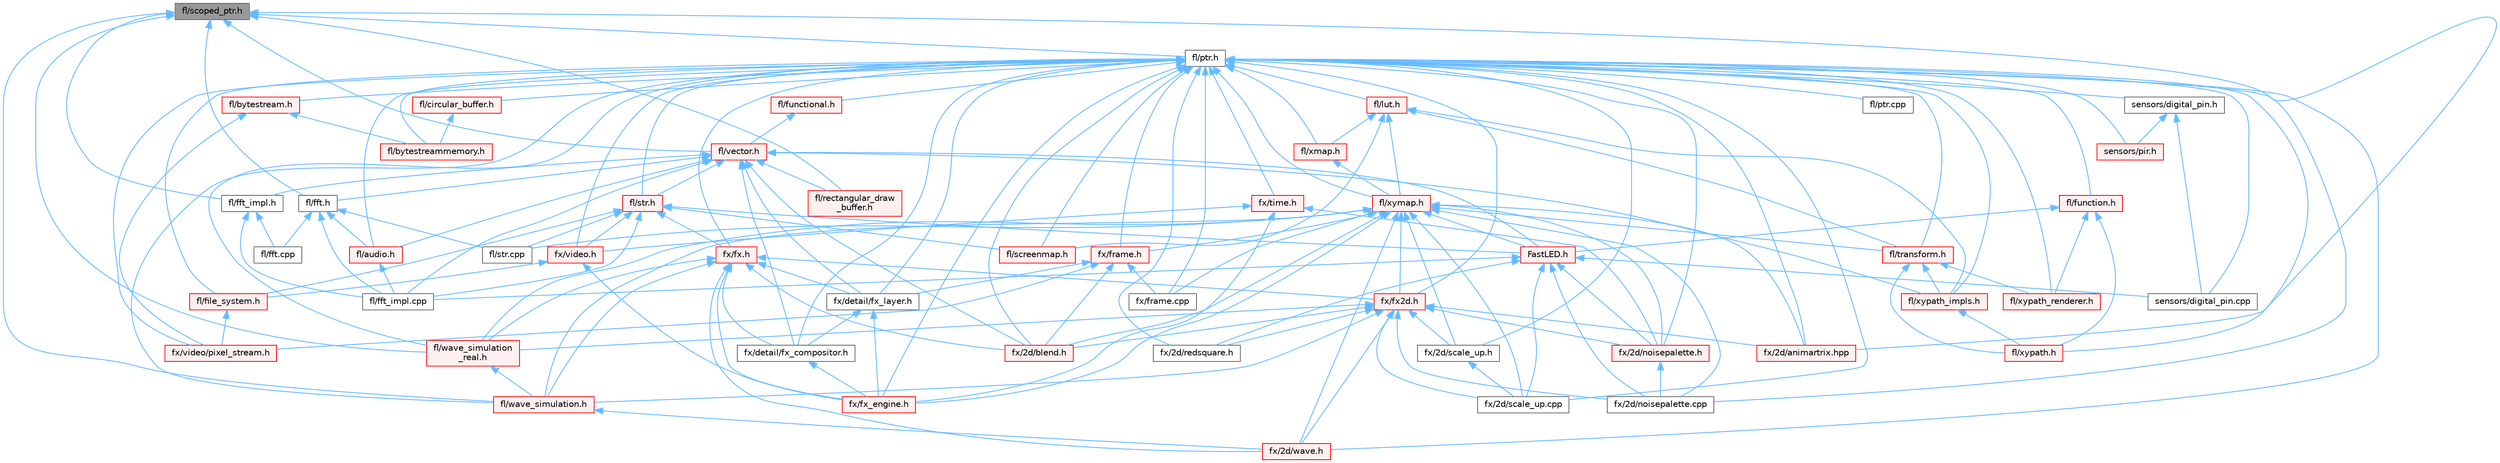 digraph "fl/scoped_ptr.h"
{
 // INTERACTIVE_SVG=YES
 // LATEX_PDF_SIZE
  bgcolor="transparent";
  edge [fontname=Helvetica,fontsize=10,labelfontname=Helvetica,labelfontsize=10];
  node [fontname=Helvetica,fontsize=10,shape=box,height=0.2,width=0.4];
  Node1 [id="Node000001",label="fl/scoped_ptr.h",height=0.2,width=0.4,color="gray40", fillcolor="grey60", style="filled", fontcolor="black",tooltip=" "];
  Node1 -> Node2 [id="edge1_Node000001_Node000002",dir="back",color="steelblue1",style="solid",tooltip=" "];
  Node2 [id="Node000002",label="fl/fft.h",height=0.2,width=0.4,color="grey40", fillcolor="white", style="filled",URL="$d7/d76/fft_8h.html",tooltip=" "];
  Node2 -> Node3 [id="edge2_Node000002_Node000003",dir="back",color="steelblue1",style="solid",tooltip=" "];
  Node3 [id="Node000003",label="fl/audio.h",height=0.2,width=0.4,color="red", fillcolor="#FFF0F0", style="filled",URL="$da/d09/audio_8h.html",tooltip=" "];
  Node3 -> Node6 [id="edge3_Node000003_Node000006",dir="back",color="steelblue1",style="solid",tooltip=" "];
  Node6 [id="Node000006",label="fl/fft_impl.cpp",height=0.2,width=0.4,color="grey40", fillcolor="white", style="filled",URL="$d1/dff/fft__impl_8cpp.html",tooltip=" "];
  Node2 -> Node137 [id="edge4_Node000002_Node000137",dir="back",color="steelblue1",style="solid",tooltip=" "];
  Node137 [id="Node000137",label="fl/fft.cpp",height=0.2,width=0.4,color="grey40", fillcolor="white", style="filled",URL="$db/d03/fft_8cpp.html",tooltip=" "];
  Node2 -> Node6 [id="edge5_Node000002_Node000006",dir="back",color="steelblue1",style="solid",tooltip=" "];
  Node2 -> Node138 [id="edge6_Node000002_Node000138",dir="back",color="steelblue1",style="solid",tooltip=" "];
  Node138 [id="Node000138",label="fl/str.cpp",height=0.2,width=0.4,color="grey40", fillcolor="white", style="filled",URL="$d1/d1f/str_8cpp.html",tooltip=" "];
  Node1 -> Node139 [id="edge7_Node000001_Node000139",dir="back",color="steelblue1",style="solid",tooltip=" "];
  Node139 [id="Node000139",label="fl/fft_impl.h",height=0.2,width=0.4,color="grey40", fillcolor="white", style="filled",URL="$df/d73/fft__impl_8h.html",tooltip=" "];
  Node139 -> Node137 [id="edge8_Node000139_Node000137",dir="back",color="steelblue1",style="solid",tooltip=" "];
  Node139 -> Node6 [id="edge9_Node000139_Node000006",dir="back",color="steelblue1",style="solid",tooltip=" "];
  Node1 -> Node140 [id="edge10_Node000001_Node000140",dir="back",color="steelblue1",style="solid",tooltip=" "];
  Node140 [id="Node000140",label="fl/ptr.h",height=0.2,width=0.4,color="grey40", fillcolor="white", style="filled",URL="$dd/d98/ptr_8h.html",tooltip=" "];
  Node140 -> Node3 [id="edge11_Node000140_Node000003",dir="back",color="steelblue1",style="solid",tooltip=" "];
  Node140 -> Node141 [id="edge12_Node000140_Node000141",dir="back",color="steelblue1",style="solid",tooltip=" "];
  Node141 [id="Node000141",label="fl/bytestream.h",height=0.2,width=0.4,color="red", fillcolor="#FFF0F0", style="filled",URL="$dd/d2b/bytestream_8h.html",tooltip=" "];
  Node141 -> Node142 [id="edge13_Node000141_Node000142",dir="back",color="steelblue1",style="solid",tooltip=" "];
  Node142 [id="Node000142",label="fl/bytestreammemory.h",height=0.2,width=0.4,color="red", fillcolor="#FFF0F0", style="filled",URL="$d1/d24/bytestreammemory_8h.html",tooltip=" "];
  Node141 -> Node145 [id="edge14_Node000141_Node000145",dir="back",color="steelblue1",style="solid",tooltip=" "];
  Node145 [id="Node000145",label="fx/video/pixel_stream.h",height=0.2,width=0.4,color="red", fillcolor="#FFF0F0", style="filled",URL="$d3/dfa/pixel__stream_8h.html",tooltip=" "];
  Node140 -> Node142 [id="edge15_Node000140_Node000142",dir="back",color="steelblue1",style="solid",tooltip=" "];
  Node140 -> Node151 [id="edge16_Node000140_Node000151",dir="back",color="steelblue1",style="solid",tooltip=" "];
  Node151 [id="Node000151",label="fl/circular_buffer.h",height=0.2,width=0.4,color="red", fillcolor="#FFF0F0", style="filled",URL="$d9/d43/circular__buffer_8h.html",tooltip=" "];
  Node151 -> Node142 [id="edge17_Node000151_Node000142",dir="back",color="steelblue1",style="solid",tooltip=" "];
  Node140 -> Node152 [id="edge18_Node000140_Node000152",dir="back",color="steelblue1",style="solid",tooltip=" "];
  Node152 [id="Node000152",label="fl/file_system.h",height=0.2,width=0.4,color="red", fillcolor="#FFF0F0", style="filled",URL="$d6/d8d/file__system_8h.html",tooltip=" "];
  Node152 -> Node145 [id="edge19_Node000152_Node000145",dir="back",color="steelblue1",style="solid",tooltip=" "];
  Node140 -> Node154 [id="edge20_Node000140_Node000154",dir="back",color="steelblue1",style="solid",tooltip=" "];
  Node154 [id="Node000154",label="fl/function.h",height=0.2,width=0.4,color="red", fillcolor="#FFF0F0", style="filled",URL="$dd/d67/function_8h.html",tooltip=" "];
  Node154 -> Node24 [id="edge21_Node000154_Node000024",dir="back",color="steelblue1",style="solid",tooltip=" "];
  Node24 [id="Node000024",label="FastLED.h",height=0.2,width=0.4,color="red", fillcolor="#FFF0F0", style="filled",URL="$db/d97/_fast_l_e_d_8h.html",tooltip="central include file for FastLED, defines the CFastLED class/object"];
  Node24 -> Node6 [id="edge22_Node000024_Node000006",dir="back",color="steelblue1",style="solid",tooltip=" "];
  Node24 -> Node105 [id="edge23_Node000024_Node000105",dir="back",color="steelblue1",style="solid",tooltip=" "];
  Node105 [id="Node000105",label="fx/2d/noisepalette.cpp",height=0.2,width=0.4,color="grey40", fillcolor="white", style="filled",URL="$d6/d66/noisepalette_8cpp.html",tooltip=" "];
  Node24 -> Node106 [id="edge24_Node000024_Node000106",dir="back",color="steelblue1",style="solid",tooltip=" "];
  Node106 [id="Node000106",label="fx/2d/noisepalette.h",height=0.2,width=0.4,color="red", fillcolor="#FFF0F0", style="filled",URL="$d6/dc7/noisepalette_8h.html",tooltip="Demonstrates how to mix noise generation with color palettes on a 2D LED matrix."];
  Node106 -> Node105 [id="edge25_Node000106_Node000105",dir="back",color="steelblue1",style="solid",tooltip=" "];
  Node24 -> Node107 [id="edge26_Node000024_Node000107",dir="back",color="steelblue1",style="solid",tooltip=" "];
  Node107 [id="Node000107",label="fx/2d/redsquare.h",height=0.2,width=0.4,color="grey40", fillcolor="white", style="filled",URL="$d3/db8/redsquare_8h.html",tooltip=" "];
  Node24 -> Node108 [id="edge27_Node000024_Node000108",dir="back",color="steelblue1",style="solid",tooltip=" "];
  Node108 [id="Node000108",label="fx/2d/scale_up.cpp",height=0.2,width=0.4,color="grey40", fillcolor="white", style="filled",URL="$dc/d8c/scale__up_8cpp.html",tooltip=" "];
  Node24 -> Node91 [id="edge28_Node000024_Node000091",dir="back",color="steelblue1",style="solid",tooltip=" "];
  Node91 [id="Node000091",label="sensors/digital_pin.cpp",height=0.2,width=0.4,color="grey40", fillcolor="white", style="filled",URL="$de/d2b/digital__pin_8cpp.html",tooltip=" "];
  Node154 -> Node162 [id="edge29_Node000154_Node000162",dir="back",color="steelblue1",style="solid",tooltip=" "];
  Node162 [id="Node000162",label="fl/xypath.h",height=0.2,width=0.4,color="red", fillcolor="#FFF0F0", style="filled",URL="$d5/df2/xypath_8h.html",tooltip=" "];
  Node154 -> Node167 [id="edge30_Node000154_Node000167",dir="back",color="steelblue1",style="solid",tooltip=" "];
  Node167 [id="Node000167",label="fl/xypath_renderer.h",height=0.2,width=0.4,color="red", fillcolor="#FFF0F0", style="filled",URL="$d2/d88/xypath__renderer_8h.html",tooltip=" "];
  Node140 -> Node168 [id="edge31_Node000140_Node000168",dir="back",color="steelblue1",style="solid",tooltip=" "];
  Node168 [id="Node000168",label="fl/functional.h",height=0.2,width=0.4,color="red", fillcolor="#FFF0F0", style="filled",URL="$d8/dea/functional_8h.html",tooltip=" "];
  Node168 -> Node170 [id="edge32_Node000168_Node000170",dir="back",color="steelblue1",style="solid",tooltip=" "];
  Node170 [id="Node000170",label="fl/vector.h",height=0.2,width=0.4,color="red", fillcolor="#FFF0F0", style="filled",URL="$d6/d68/vector_8h.html",tooltip=" "];
  Node170 -> Node24 [id="edge33_Node000170_Node000024",dir="back",color="steelblue1",style="solid",tooltip=" "];
  Node170 -> Node3 [id="edge34_Node000170_Node000003",dir="back",color="steelblue1",style="solid",tooltip=" "];
  Node170 -> Node2 [id="edge35_Node000170_Node000002",dir="back",color="steelblue1",style="solid",tooltip=" "];
  Node170 -> Node6 [id="edge36_Node000170_Node000006",dir="back",color="steelblue1",style="solid",tooltip=" "];
  Node170 -> Node139 [id="edge37_Node000170_Node000139",dir="back",color="steelblue1",style="solid",tooltip=" "];
  Node170 -> Node185 [id="edge38_Node000170_Node000185",dir="back",color="steelblue1",style="solid",tooltip=" "];
  Node185 [id="Node000185",label="fl/rectangular_draw\l_buffer.h",height=0.2,width=0.4,color="red", fillcolor="#FFF0F0", style="filled",URL="$d9/df3/rectangular__draw__buffer_8h.html",tooltip=" "];
  Node170 -> Node191 [id="edge39_Node000170_Node000191",dir="back",color="steelblue1",style="solid",tooltip=" "];
  Node191 [id="Node000191",label="fl/str.h",height=0.2,width=0.4,color="red", fillcolor="#FFF0F0", style="filled",URL="$d1/d93/str_8h.html",tooltip=" "];
  Node191 -> Node24 [id="edge40_Node000191_Node000024",dir="back",color="steelblue1",style="solid",tooltip=" "];
  Node191 -> Node6 [id="edge41_Node000191_Node000006",dir="back",color="steelblue1",style="solid",tooltip=" "];
  Node191 -> Node152 [id="edge42_Node000191_Node000152",dir="back",color="steelblue1",style="solid",tooltip=" "];
  Node191 -> Node188 [id="edge43_Node000191_Node000188",dir="back",color="steelblue1",style="solid",tooltip=" "];
  Node188 [id="Node000188",label="fl/screenmap.h",height=0.2,width=0.4,color="red", fillcolor="#FFF0F0", style="filled",URL="$d7/d97/screenmap_8h.html",tooltip=" "];
  Node191 -> Node138 [id="edge44_Node000191_Node000138",dir="back",color="steelblue1",style="solid",tooltip=" "];
  Node191 -> Node249 [id="edge45_Node000191_Node000249",dir="back",color="steelblue1",style="solid",tooltip=" "];
  Node249 [id="Node000249",label="fx/fx.h",height=0.2,width=0.4,color="red", fillcolor="#FFF0F0", style="filled",URL="$d2/d0c/fx_8h.html",tooltip=" "];
  Node249 -> Node177 [id="edge46_Node000249_Node000177",dir="back",color="steelblue1",style="solid",tooltip=" "];
  Node177 [id="Node000177",label="fl/wave_simulation.h",height=0.2,width=0.4,color="red", fillcolor="#FFF0F0", style="filled",URL="$dc/d36/wave__simulation_8h.html",tooltip=" "];
  Node177 -> Node124 [id="edge47_Node000177_Node000124",dir="back",color="steelblue1",style="solid",tooltip=" "];
  Node124 [id="Node000124",label="fx/2d/wave.h",height=0.2,width=0.4,color="red", fillcolor="#FFF0F0", style="filled",URL="$de/de9/src_2fx_22d_2wave_8h.html",tooltip=" "];
  Node249 -> Node219 [id="edge48_Node000249_Node000219",dir="back",color="steelblue1",style="solid",tooltip=" "];
  Node219 [id="Node000219",label="fl/wave_simulation\l_real.h",height=0.2,width=0.4,color="red", fillcolor="#FFF0F0", style="filled",URL="$dd/d8e/wave__simulation__real_8h.html",tooltip=" "];
  Node219 -> Node177 [id="edge49_Node000219_Node000177",dir="back",color="steelblue1",style="solid",tooltip=" "];
  Node249 -> Node222 [id="edge50_Node000249_Node000222",dir="back",color="steelblue1",style="solid",tooltip=" "];
  Node222 [id="Node000222",label="fx/2d/blend.h",height=0.2,width=0.4,color="red", fillcolor="#FFF0F0", style="filled",URL="$d8/d4e/blend_8h.html",tooltip=" "];
  Node249 -> Node124 [id="edge51_Node000249_Node000124",dir="back",color="steelblue1",style="solid",tooltip=" "];
  Node249 -> Node226 [id="edge52_Node000249_Node000226",dir="back",color="steelblue1",style="solid",tooltip=" "];
  Node226 [id="Node000226",label="fx/detail/fx_compositor.h",height=0.2,width=0.4,color="grey40", fillcolor="white", style="filled",URL="$d5/d6b/fx__compositor_8h.html",tooltip=" "];
  Node226 -> Node132 [id="edge53_Node000226_Node000132",dir="back",color="steelblue1",style="solid",tooltip=" "];
  Node132 [id="Node000132",label="fx/fx_engine.h",height=0.2,width=0.4,color="red", fillcolor="#FFF0F0", style="filled",URL="$d9/d3c/fx__engine_8h.html",tooltip=" "];
  Node249 -> Node225 [id="edge54_Node000249_Node000225",dir="back",color="steelblue1",style="solid",tooltip=" "];
  Node225 [id="Node000225",label="fx/detail/fx_layer.h",height=0.2,width=0.4,color="grey40", fillcolor="white", style="filled",URL="$d7/d2f/fx__layer_8h.html",tooltip=" "];
  Node225 -> Node226 [id="edge55_Node000225_Node000226",dir="back",color="steelblue1",style="solid",tooltip=" "];
  Node225 -> Node132 [id="edge56_Node000225_Node000132",dir="back",color="steelblue1",style="solid",tooltip=" "];
  Node249 -> Node227 [id="edge57_Node000249_Node000227",dir="back",color="steelblue1",style="solid",tooltip=" "];
  Node227 [id="Node000227",label="fx/fx2d.h",height=0.2,width=0.4,color="red", fillcolor="#FFF0F0", style="filled",URL="$d9/d43/fx2d_8h.html",tooltip=" "];
  Node227 -> Node177 [id="edge58_Node000227_Node000177",dir="back",color="steelblue1",style="solid",tooltip=" "];
  Node227 -> Node219 [id="edge59_Node000227_Node000219",dir="back",color="steelblue1",style="solid",tooltip=" "];
  Node227 -> Node221 [id="edge60_Node000227_Node000221",dir="back",color="steelblue1",style="solid",tooltip=" "];
  Node221 [id="Node000221",label="fx/2d/animartrix.hpp",height=0.2,width=0.4,color="red", fillcolor="#FFF0F0", style="filled",URL="$d3/dc3/animartrix_8hpp.html",tooltip=" "];
  Node227 -> Node222 [id="edge61_Node000227_Node000222",dir="back",color="steelblue1",style="solid",tooltip=" "];
  Node227 -> Node105 [id="edge62_Node000227_Node000105",dir="back",color="steelblue1",style="solid",tooltip=" "];
  Node227 -> Node106 [id="edge63_Node000227_Node000106",dir="back",color="steelblue1",style="solid",tooltip=" "];
  Node227 -> Node107 [id="edge64_Node000227_Node000107",dir="back",color="steelblue1",style="solid",tooltip=" "];
  Node227 -> Node108 [id="edge65_Node000227_Node000108",dir="back",color="steelblue1",style="solid",tooltip=" "];
  Node227 -> Node209 [id="edge66_Node000227_Node000209",dir="back",color="steelblue1",style="solid",tooltip=" "];
  Node209 [id="Node000209",label="fx/2d/scale_up.h",height=0.2,width=0.4,color="grey40", fillcolor="white", style="filled",URL="$d2/d74/scale__up_8h.html",tooltip="Expands a grid using bilinear interpolation and scaling up."];
  Node209 -> Node108 [id="edge67_Node000209_Node000108",dir="back",color="steelblue1",style="solid",tooltip=" "];
  Node227 -> Node124 [id="edge68_Node000227_Node000124",dir="back",color="steelblue1",style="solid",tooltip=" "];
  Node249 -> Node132 [id="edge69_Node000249_Node000132",dir="back",color="steelblue1",style="solid",tooltip=" "];
  Node191 -> Node229 [id="edge70_Node000191_Node000229",dir="back",color="steelblue1",style="solid",tooltip=" "];
  Node229 [id="Node000229",label="fx/video.h",height=0.2,width=0.4,color="red", fillcolor="#FFF0F0", style="filled",URL="$dd/d78/video_8h.html",tooltip=" "];
  Node229 -> Node152 [id="edge71_Node000229_Node000152",dir="back",color="steelblue1",style="solid",tooltip=" "];
  Node229 -> Node132 [id="edge72_Node000229_Node000132",dir="back",color="steelblue1",style="solid",tooltip=" "];
  Node170 -> Node203 [id="edge73_Node000170_Node000203",dir="back",color="steelblue1",style="solid",tooltip=" "];
  Node203 [id="Node000203",label="fl/xypath_impls.h",height=0.2,width=0.4,color="red", fillcolor="#FFF0F0", style="filled",URL="$d8/d5f/xypath__impls_8h.html",tooltip=" "];
  Node203 -> Node162 [id="edge74_Node000203_Node000162",dir="back",color="steelblue1",style="solid",tooltip=" "];
  Node170 -> Node222 [id="edge75_Node000170_Node000222",dir="back",color="steelblue1",style="solid",tooltip=" "];
  Node170 -> Node226 [id="edge76_Node000170_Node000226",dir="back",color="steelblue1",style="solid",tooltip=" "];
  Node170 -> Node225 [id="edge77_Node000170_Node000225",dir="back",color="steelblue1",style="solid",tooltip=" "];
  Node140 -> Node200 [id="edge78_Node000140_Node000200",dir="back",color="steelblue1",style="solid",tooltip=" "];
  Node200 [id="Node000200",label="fl/lut.h",height=0.2,width=0.4,color="red", fillcolor="#FFF0F0", style="filled",URL="$db/d54/lut_8h.html",tooltip=" "];
  Node200 -> Node188 [id="edge79_Node000200_Node000188",dir="back",color="steelblue1",style="solid",tooltip=" "];
  Node200 -> Node202 [id="edge80_Node000200_Node000202",dir="back",color="steelblue1",style="solid",tooltip=" "];
  Node202 [id="Node000202",label="fl/transform.h",height=0.2,width=0.4,color="red", fillcolor="#FFF0F0", style="filled",URL="$d2/d80/transform_8h.html",tooltip=" "];
  Node202 -> Node162 [id="edge81_Node000202_Node000162",dir="back",color="steelblue1",style="solid",tooltip=" "];
  Node202 -> Node203 [id="edge82_Node000202_Node000203",dir="back",color="steelblue1",style="solid",tooltip=" "];
  Node202 -> Node167 [id="edge83_Node000202_Node000167",dir="back",color="steelblue1",style="solid",tooltip=" "];
  Node200 -> Node204 [id="edge84_Node000200_Node000204",dir="back",color="steelblue1",style="solid",tooltip=" "];
  Node204 [id="Node000204",label="fl/xmap.h",height=0.2,width=0.4,color="red", fillcolor="#FFF0F0", style="filled",URL="$dd/dcc/xmap_8h.html",tooltip=" "];
  Node204 -> Node206 [id="edge85_Node000204_Node000206",dir="back",color="steelblue1",style="solid",tooltip=" "];
  Node206 [id="Node000206",label="fl/xymap.h",height=0.2,width=0.4,color="red", fillcolor="#FFF0F0", style="filled",URL="$da/d61/xymap_8h.html",tooltip=" "];
  Node206 -> Node24 [id="edge86_Node000206_Node000024",dir="back",color="steelblue1",style="solid",tooltip=" "];
  Node206 -> Node138 [id="edge87_Node000206_Node000138",dir="back",color="steelblue1",style="solid",tooltip=" "];
  Node206 -> Node202 [id="edge88_Node000206_Node000202",dir="back",color="steelblue1",style="solid",tooltip=" "];
  Node206 -> Node177 [id="edge89_Node000206_Node000177",dir="back",color="steelblue1",style="solid",tooltip=" "];
  Node206 -> Node219 [id="edge90_Node000206_Node000219",dir="back",color="steelblue1",style="solid",tooltip=" "];
  Node206 -> Node221 [id="edge91_Node000206_Node000221",dir="back",color="steelblue1",style="solid",tooltip=" "];
  Node206 -> Node222 [id="edge92_Node000206_Node000222",dir="back",color="steelblue1",style="solid",tooltip=" "];
  Node206 -> Node105 [id="edge93_Node000206_Node000105",dir="back",color="steelblue1",style="solid",tooltip=" "];
  Node206 -> Node106 [id="edge94_Node000206_Node000106",dir="back",color="steelblue1",style="solid",tooltip=" "];
  Node206 -> Node108 [id="edge95_Node000206_Node000108",dir="back",color="steelblue1",style="solid",tooltip=" "];
  Node206 -> Node209 [id="edge96_Node000206_Node000209",dir="back",color="steelblue1",style="solid",tooltip=" "];
  Node206 -> Node124 [id="edge97_Node000206_Node000124",dir="back",color="steelblue1",style="solid",tooltip=" "];
  Node206 -> Node223 [id="edge98_Node000206_Node000223",dir="back",color="steelblue1",style="solid",tooltip=" "];
  Node223 [id="Node000223",label="fx/frame.cpp",height=0.2,width=0.4,color="grey40", fillcolor="white", style="filled",URL="$da/d14/frame_8cpp.html",tooltip=" "];
  Node206 -> Node224 [id="edge99_Node000206_Node000224",dir="back",color="steelblue1",style="solid",tooltip=" "];
  Node224 [id="Node000224",label="fx/frame.h",height=0.2,width=0.4,color="red", fillcolor="#FFF0F0", style="filled",URL="$df/d7d/frame_8h.html",tooltip=" "];
  Node224 -> Node222 [id="edge100_Node000224_Node000222",dir="back",color="steelblue1",style="solid",tooltip=" "];
  Node224 -> Node225 [id="edge101_Node000224_Node000225",dir="back",color="steelblue1",style="solid",tooltip=" "];
  Node224 -> Node223 [id="edge102_Node000224_Node000223",dir="back",color="steelblue1",style="solid",tooltip=" "];
  Node224 -> Node145 [id="edge103_Node000224_Node000145",dir="back",color="steelblue1",style="solid",tooltip=" "];
  Node206 -> Node227 [id="edge104_Node000206_Node000227",dir="back",color="steelblue1",style="solid",tooltip=" "];
  Node206 -> Node132 [id="edge105_Node000206_Node000132",dir="back",color="steelblue1",style="solid",tooltip=" "];
  Node200 -> Node206 [id="edge106_Node000200_Node000206",dir="back",color="steelblue1",style="solid",tooltip=" "];
  Node200 -> Node203 [id="edge107_Node000200_Node000203",dir="back",color="steelblue1",style="solid",tooltip=" "];
  Node140 -> Node251 [id="edge108_Node000140_Node000251",dir="back",color="steelblue1",style="solid",tooltip=" "];
  Node251 [id="Node000251",label="fl/ptr.cpp",height=0.2,width=0.4,color="grey40", fillcolor="white", style="filled",URL="$df/dc6/ptr_8cpp.html",tooltip=" "];
  Node140 -> Node188 [id="edge109_Node000140_Node000188",dir="back",color="steelblue1",style="solid",tooltip=" "];
  Node140 -> Node191 [id="edge110_Node000140_Node000191",dir="back",color="steelblue1",style="solid",tooltip=" "];
  Node140 -> Node202 [id="edge111_Node000140_Node000202",dir="back",color="steelblue1",style="solid",tooltip=" "];
  Node140 -> Node177 [id="edge112_Node000140_Node000177",dir="back",color="steelblue1",style="solid",tooltip=" "];
  Node140 -> Node219 [id="edge113_Node000140_Node000219",dir="back",color="steelblue1",style="solid",tooltip=" "];
  Node140 -> Node204 [id="edge114_Node000140_Node000204",dir="back",color="steelblue1",style="solid",tooltip=" "];
  Node140 -> Node206 [id="edge115_Node000140_Node000206",dir="back",color="steelblue1",style="solid",tooltip=" "];
  Node140 -> Node162 [id="edge116_Node000140_Node000162",dir="back",color="steelblue1",style="solid",tooltip=" "];
  Node140 -> Node203 [id="edge117_Node000140_Node000203",dir="back",color="steelblue1",style="solid",tooltip=" "];
  Node140 -> Node167 [id="edge118_Node000140_Node000167",dir="back",color="steelblue1",style="solid",tooltip=" "];
  Node140 -> Node221 [id="edge119_Node000140_Node000221",dir="back",color="steelblue1",style="solid",tooltip=" "];
  Node140 -> Node222 [id="edge120_Node000140_Node000222",dir="back",color="steelblue1",style="solid",tooltip=" "];
  Node140 -> Node105 [id="edge121_Node000140_Node000105",dir="back",color="steelblue1",style="solid",tooltip=" "];
  Node140 -> Node106 [id="edge122_Node000140_Node000106",dir="back",color="steelblue1",style="solid",tooltip=" "];
  Node140 -> Node107 [id="edge123_Node000140_Node000107",dir="back",color="steelblue1",style="solid",tooltip=" "];
  Node140 -> Node108 [id="edge124_Node000140_Node000108",dir="back",color="steelblue1",style="solid",tooltip=" "];
  Node140 -> Node209 [id="edge125_Node000140_Node000209",dir="back",color="steelblue1",style="solid",tooltip=" "];
  Node140 -> Node124 [id="edge126_Node000140_Node000124",dir="back",color="steelblue1",style="solid",tooltip=" "];
  Node140 -> Node226 [id="edge127_Node000140_Node000226",dir="back",color="steelblue1",style="solid",tooltip=" "];
  Node140 -> Node225 [id="edge128_Node000140_Node000225",dir="back",color="steelblue1",style="solid",tooltip=" "];
  Node140 -> Node223 [id="edge129_Node000140_Node000223",dir="back",color="steelblue1",style="solid",tooltip=" "];
  Node140 -> Node224 [id="edge130_Node000140_Node000224",dir="back",color="steelblue1",style="solid",tooltip=" "];
  Node140 -> Node249 [id="edge131_Node000140_Node000249",dir="back",color="steelblue1",style="solid",tooltip=" "];
  Node140 -> Node227 [id="edge132_Node000140_Node000227",dir="back",color="steelblue1",style="solid",tooltip=" "];
  Node140 -> Node132 [id="edge133_Node000140_Node000132",dir="back",color="steelblue1",style="solid",tooltip=" "];
  Node140 -> Node252 [id="edge134_Node000140_Node000252",dir="back",color="steelblue1",style="solid",tooltip=" "];
  Node252 [id="Node000252",label="fx/time.h",height=0.2,width=0.4,color="red", fillcolor="#FFF0F0", style="filled",URL="$de/df7/time_8h.html",tooltip=" "];
  Node252 -> Node106 [id="edge135_Node000252_Node000106",dir="back",color="steelblue1",style="solid",tooltip=" "];
  Node252 -> Node132 [id="edge136_Node000252_Node000132",dir="back",color="steelblue1",style="solid",tooltip=" "];
  Node252 -> Node229 [id="edge137_Node000252_Node000229",dir="back",color="steelblue1",style="solid",tooltip=" "];
  Node140 -> Node229 [id="edge138_Node000140_Node000229",dir="back",color="steelblue1",style="solid",tooltip=" "];
  Node140 -> Node145 [id="edge139_Node000140_Node000145",dir="back",color="steelblue1",style="solid",tooltip=" "];
  Node140 -> Node91 [id="edge140_Node000140_Node000091",dir="back",color="steelblue1",style="solid",tooltip=" "];
  Node140 -> Node134 [id="edge141_Node000140_Node000134",dir="back",color="steelblue1",style="solid",tooltip=" "];
  Node134 [id="Node000134",label="sensors/digital_pin.h",height=0.2,width=0.4,color="grey40", fillcolor="white", style="filled",URL="$dd/d83/digital__pin_8h.html",tooltip=" "];
  Node134 -> Node91 [id="edge142_Node000134_Node000091",dir="back",color="steelblue1",style="solid",tooltip=" "];
  Node134 -> Node135 [id="edge143_Node000134_Node000135",dir="back",color="steelblue1",style="solid",tooltip=" "];
  Node135 [id="Node000135",label="sensors/pir.h",height=0.2,width=0.4,color="red", fillcolor="#FFF0F0", style="filled",URL="$d9/dd3/pir_8h.html",tooltip=" "];
  Node140 -> Node135 [id="edge144_Node000140_Node000135",dir="back",color="steelblue1",style="solid",tooltip=" "];
  Node1 -> Node185 [id="edge145_Node000001_Node000185",dir="back",color="steelblue1",style="solid",tooltip=" "];
  Node1 -> Node170 [id="edge146_Node000001_Node000170",dir="back",color="steelblue1",style="solid",tooltip=" "];
  Node1 -> Node177 [id="edge147_Node000001_Node000177",dir="back",color="steelblue1",style="solid",tooltip=" "];
  Node1 -> Node219 [id="edge148_Node000001_Node000219",dir="back",color="steelblue1",style="solid",tooltip=" "];
  Node1 -> Node221 [id="edge149_Node000001_Node000221",dir="back",color="steelblue1",style="solid",tooltip=" "];
}
